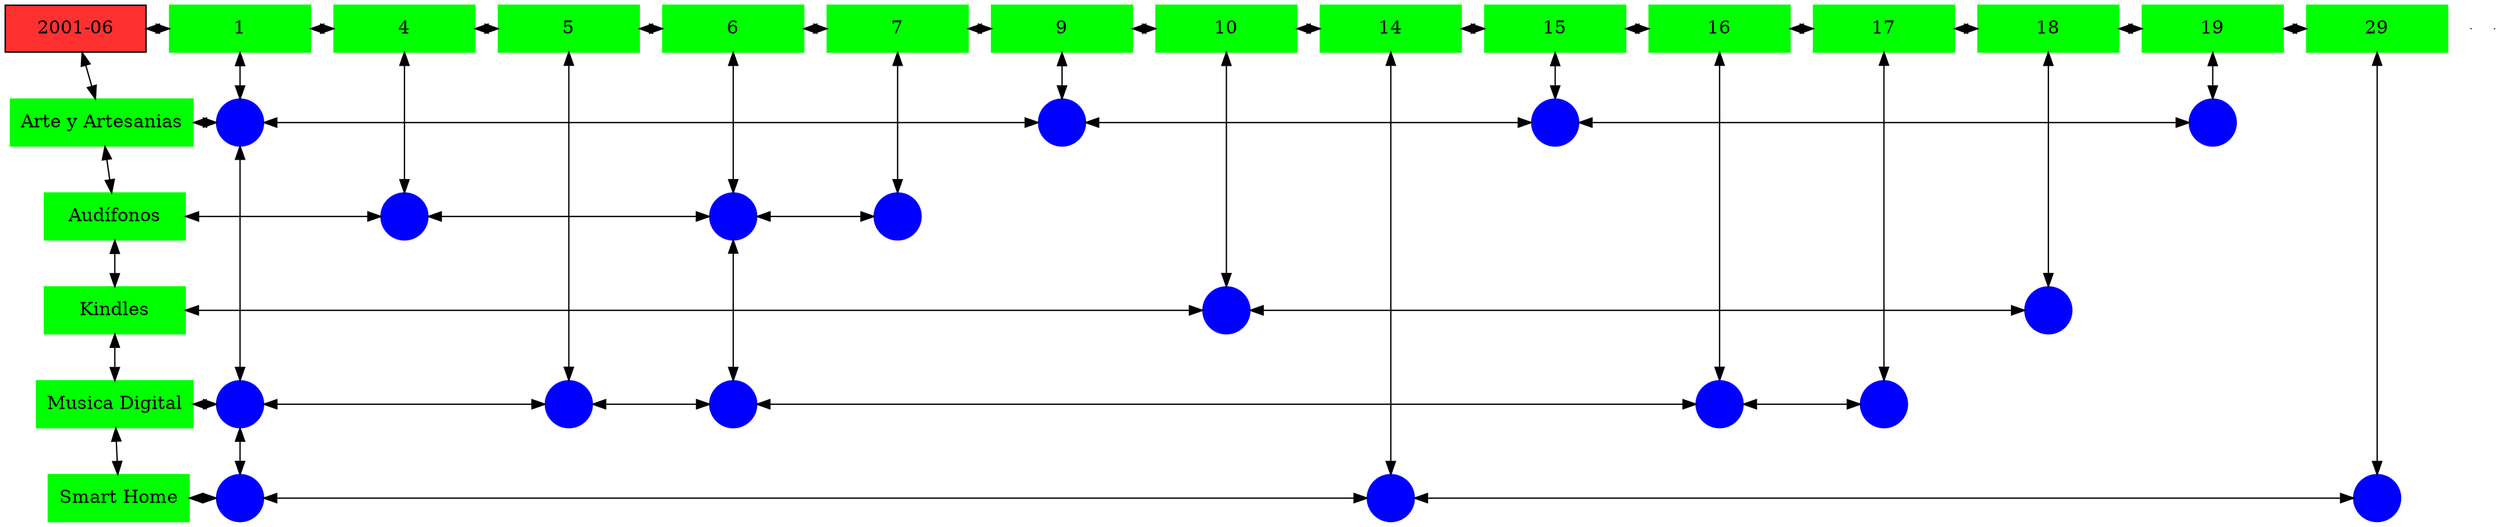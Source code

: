 digraph G{
node[shape="box"];
nodeMt[ label = "2001-06", width = 1.5, style = filled, fillcolor = firebrick1, group = 1 ];
e0[ shape = point, width = 0 ];
e1[ shape = point, width = 0 ];
node0xc001e803c0[label="1",color=green,style =filled,width = 1.5 group=1];
nodeMt->node0xc001e803c0[dir="both"];
{rank=same;nodeMt;node0xc001e803c0;}
node0xc001f87220[label="4",color=green,style =filled,width = 1.5 group=4];
node0xc001e803c0->node0xc001f87220[dir="both"];
{rank=same;node0xc001e803c0;node0xc001f87220;}
node0xc0022aaff0[label="5",color=green,style =filled,width = 1.5 group=5];
node0xc001f87220->node0xc0022aaff0[dir="both"];
{rank=same;node0xc001f87220;node0xc0022aaff0;}
node0xc002125d60[label="6",color=green,style =filled,width = 1.5 group=6];
node0xc0022aaff0->node0xc002125d60[dir="both"];
{rank=same;node0xc0022aaff0;node0xc002125d60;}
node0xc001e80230[label="7",color=green,style =filled,width = 1.5 group=7];
node0xc002125d60->node0xc001e80230[dir="both"];
{rank=same;node0xc002125d60;node0xc001e80230;}
node0xc0021ec690[label="9",color=green,style =filled,width = 1.5 group=9];
node0xc001e80230->node0xc0021ec690[dir="both"];
{rank=same;node0xc001e80230;node0xc0021ec690;}
node0xc001f3ee60[label="10",color=green,style =filled,width = 1.5 group=10];
node0xc0021ec690->node0xc001f3ee60[dir="both"];
{rank=same;node0xc0021ec690;node0xc001f3ee60;}
node0xc001e80ff0[label="14",color=green,style =filled,width = 1.5 group=14];
node0xc001f3ee60->node0xc001e80ff0[dir="both"];
{rank=same;node0xc001f3ee60;node0xc001e80ff0;}
node0xc0021ed270[label="15",color=green,style =filled,width = 1.5 group=15];
node0xc001e80ff0->node0xc0021ed270[dir="both"];
{rank=same;node0xc001e80ff0;node0xc0021ed270;}
node0xc0022bcd70[label="16",color=green,style =filled,width = 1.5 group=16];
node0xc0021ed270->node0xc0022bcd70[dir="both"];
{rank=same;node0xc0021ed270;node0xc0022bcd70;}
node0xc0021b5c20[label="17",color=green,style =filled,width = 1.5 group=17];
node0xc0022bcd70->node0xc0021b5c20[dir="both"];
{rank=same;node0xc0022bcd70;node0xc0021b5c20;}
node0xc001ff2c80[label="18",color=green,style =filled,width = 1.5 group=18];
node0xc0021b5c20->node0xc001ff2c80[dir="both"];
{rank=same;node0xc0021b5c20;node0xc001ff2c80;}
node0xc001f10050[label="19",color=green,style =filled,width = 1.5 group=19];
node0xc001ff2c80->node0xc001f10050[dir="both"];
{rank=same;node0xc001ff2c80;node0xc001f10050;}
node0xc0021b4c80[label="29",color=green,style =filled,width = 1.5 group=29];
node0xc001f10050->node0xc0021b4c80[dir="both"];
{rank=same;node0xc001f10050;node0xc0021b4c80;}
node0xc001e80370[label="Arte y Artesanias",color=green,style =filled width = 1.5 group=1];
node0xc001e74c00[label="",color=blue,style =filled, width = 0.5 group=1 shape=circle];
node0xc001e80370->node0xc001e74c00[dir="both"];
{rank=same;node0xc001e80370;node0xc001e74c00;}
node0xc0021ea600[label="",color=blue,style =filled, width = 0.5 group=9 shape=circle];
node0xc001e74c00->node0xc0021ea600[dir="both"];
{rank=same;node0xc0021ea600;node0xc001e74c00;}
node0xc0021eb000[label="",color=blue,style =filled, width = 0.5 group=15 shape=circle];
node0xc0021ea600->node0xc0021eb000[dir="both"];
{rank=same;node0xc0021eb000;node0xc0021ea600;}
node0xc001f01c00[label="",color=blue,style =filled, width = 0.5 group=19 shape=circle];
node0xc0021eb000->node0xc001f01c00[dir="both"];
{rank=same;node0xc001f01c00;node0xc0021eb000;}
node0xc001e801e0[label="Audífonos",color=green,style =filled width = 1.5 group=1];
node0xc001f88b00[label="",color=blue,style =filled, width = 0.5 group=4 shape=circle];
node0xc001e801e0->node0xc001f88b00[dir="both"];
{rank=same;node0xc001e801e0;node0xc001f88b00;}
node0xc002202a00[label="",color=blue,style =filled, width = 0.5 group=6 shape=circle];
node0xc001f88b00->node0xc002202a00[dir="both"];
{rank=same;node0xc002202a00;node0xc001f88b00;}
node0xc001e74b00[label="",color=blue,style =filled, width = 0.5 group=7 shape=circle];
node0xc002202a00->node0xc001e74b00[dir="both"];
{rank=same;node0xc001e74b00;node0xc002202a00;}
node0xc001f3ee10[label="Kindles",color=green,style =filled width = 1.5 group=1];
node0xc001f40300[label="",color=blue,style =filled, width = 0.5 group=10 shape=circle];
node0xc001f3ee10->node0xc001f40300[dir="both"];
{rank=same;node0xc001f3ee10;node0xc001f40300;}
node0xc001ff8100[label="",color=blue,style =filled, width = 0.5 group=18 shape=circle];
node0xc001f40300->node0xc001ff8100[dir="both"];
{rank=same;node0xc001ff8100;node0xc001f40300;}
node0xc002125d10[label="Musica Digital",color=green,style =filled width = 1.5 group=1];
node0xc002271000[label="",color=blue,style =filled, width = 0.5 group=1 shape=circle];
node0xc002125d10->node0xc002271000[dir="both"];
{rank=same;node0xc002125d10;node0xc002271000;}
node0xc0022b0300[label="",color=blue,style =filled, width = 0.5 group=5 shape=circle];
node0xc002271000->node0xc0022b0300[dir="both"];
{rank=same;node0xc0022b0300;node0xc002271000;}
node0xc00212b180[label="",color=blue,style =filled, width = 0.5 group=6 shape=circle];
node0xc0022b0300->node0xc00212b180[dir="both"];
{rank=same;node0xc00212b180;node0xc0022b0300;}
node0xc0022b1e80[label="",color=blue,style =filled, width = 0.5 group=16 shape=circle];
node0xc00212b180->node0xc0022b1e80[dir="both"];
{rank=same;node0xc0022b1e80;node0xc00212b180;}
node0xc0021c2700[label="",color=blue,style =filled, width = 0.5 group=17 shape=circle];
node0xc0022b1e80->node0xc0021c2700[dir="both"];
{rank=same;node0xc0021c2700;node0xc0022b1e80;}
node0xc001e80fa0[label="Smart Home",color=green,style =filled width = 1.5 group=1];
node0xc001f41000[label="",color=blue,style =filled, width = 0.5 group=1 shape=circle];
node0xc001e80fa0->node0xc001f41000[dir="both"];
{rank=same;node0xc001e80fa0;node0xc001f41000;}
node0xc001e75300[label="",color=blue,style =filled, width = 0.5 group=14 shape=circle];
node0xc001f41000->node0xc001e75300[dir="both"];
{rank=same;node0xc001e75300;node0xc001f41000;}
node0xc0021ad900[label="",color=blue,style =filled, width = 0.5 group=29 shape=circle];
node0xc001e75300->node0xc0021ad900[dir="both"];
{rank=same;node0xc0021ad900;node0xc001e75300;}
node0xc001e803c0->node0xc001e74c00[dir="both"];
node0xc001e74c00->node0xc002271000[dir="both"];
node0xc002271000->node0xc001f41000[dir="both"];
node0xc001f87220->node0xc001f88b00[dir="both"];
node0xc0022aaff0->node0xc0022b0300[dir="both"];
node0xc002125d60->node0xc002202a00[dir="both"];
node0xc002202a00->node0xc00212b180[dir="both"];
node0xc001e80230->node0xc001e74b00[dir="both"];
node0xc0021ec690->node0xc0021ea600[dir="both"];
node0xc001f3ee60->node0xc001f40300[dir="both"];
node0xc001e80ff0->node0xc001e75300[dir="both"];
node0xc0021ed270->node0xc0021eb000[dir="both"];
node0xc0022bcd70->node0xc0022b1e80[dir="both"];
node0xc0021b5c20->node0xc0021c2700[dir="both"];
node0xc001ff2c80->node0xc001ff8100[dir="both"];
node0xc001f10050->node0xc001f01c00[dir="both"];
node0xc0021b4c80->node0xc0021ad900[dir="both"];
nodeMt->node0xc001e80370[dir="both"];
node0xc001e80370->node0xc001e801e0[dir="both"];
node0xc001e801e0->node0xc001f3ee10[dir="both"];
node0xc001f3ee10->node0xc002125d10[dir="both"];
node0xc002125d10->node0xc001e80fa0[dir="both"];
}
